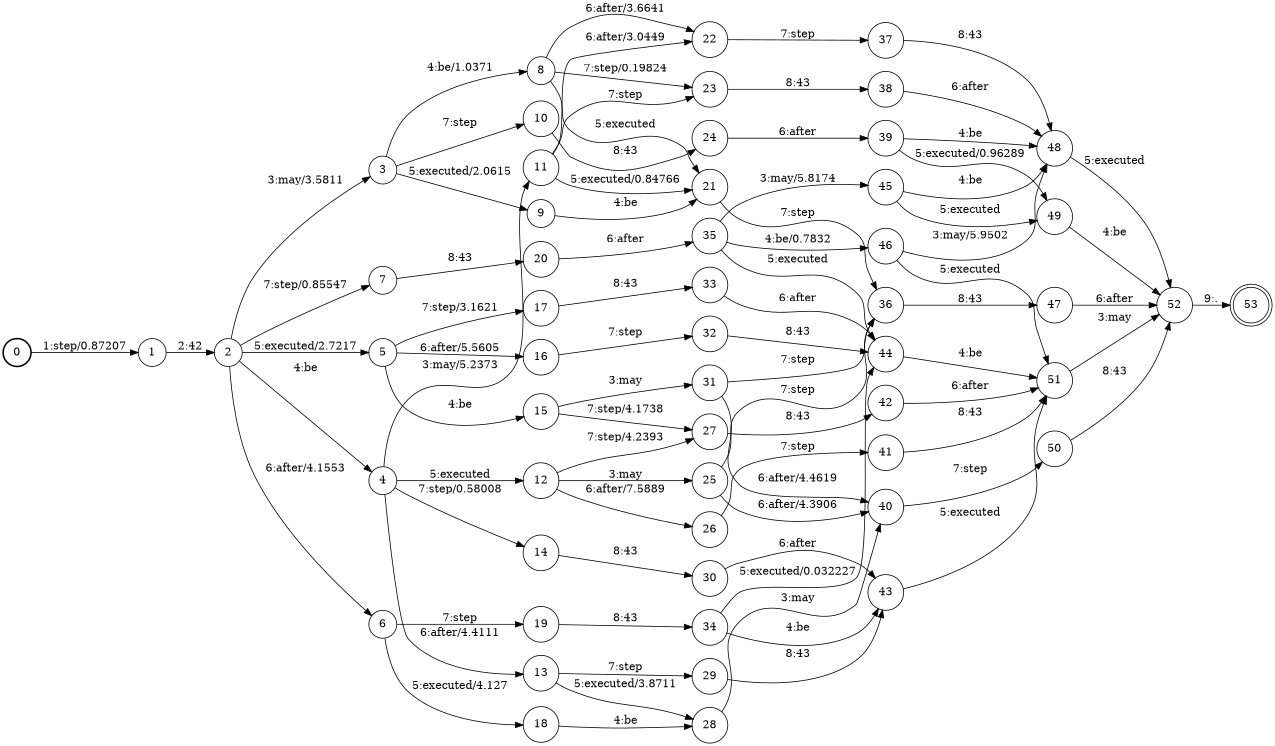 digraph FST {
rankdir = LR;
size = "8.5,11";
label = "";
center = 1;
orientation = Portrait;
ranksep = "0.4";
nodesep = "0.25";
0 [label = "0", shape = circle, style = bold, fontsize = 14]
	0 -> 1 [label = "1:step/0.87207", fontsize = 14];
1 [label = "1", shape = circle, style = solid, fontsize = 14]
	1 -> 2 [label = "2:42", fontsize = 14];
2 [label = "2", shape = circle, style = solid, fontsize = 14]
	2 -> 7 [label = "7:step/0.85547", fontsize = 14];
	2 -> 3 [label = "3:may/3.5811", fontsize = 14];
	2 -> 4 [label = "4:be", fontsize = 14];
	2 -> 5 [label = "5:executed/2.7217", fontsize = 14];
	2 -> 6 [label = "6:after/4.1553", fontsize = 14];
3 [label = "3", shape = circle, style = solid, fontsize = 14]
	3 -> 10 [label = "7:step", fontsize = 14];
	3 -> 8 [label = "4:be/1.0371", fontsize = 14];
	3 -> 9 [label = "5:executed/2.0615", fontsize = 14];
4 [label = "4", shape = circle, style = solid, fontsize = 14]
	4 -> 14 [label = "7:step/0.58008", fontsize = 14];
	4 -> 11 [label = "3:may/5.2373", fontsize = 14];
	4 -> 12 [label = "5:executed", fontsize = 14];
	4 -> 13 [label = "6:after/4.4111", fontsize = 14];
5 [label = "5", shape = circle, style = solid, fontsize = 14]
	5 -> 17 [label = "7:step/3.1621", fontsize = 14];
	5 -> 15 [label = "4:be", fontsize = 14];
	5 -> 16 [label = "6:after/5.5605", fontsize = 14];
6 [label = "6", shape = circle, style = solid, fontsize = 14]
	6 -> 19 [label = "7:step", fontsize = 14];
	6 -> 18 [label = "5:executed/4.127", fontsize = 14];
7 [label = "7", shape = circle, style = solid, fontsize = 14]
	7 -> 20 [label = "8:43", fontsize = 14];
8 [label = "8", shape = circle, style = solid, fontsize = 14]
	8 -> 23 [label = "7:step/0.19824", fontsize = 14];
	8 -> 21 [label = "5:executed", fontsize = 14];
	8 -> 22 [label = "6:after/3.6641", fontsize = 14];
9 [label = "9", shape = circle, style = solid, fontsize = 14]
	9 -> 21 [label = "4:be", fontsize = 14];
10 [label = "10", shape = circle, style = solid, fontsize = 14]
	10 -> 24 [label = "8:43", fontsize = 14];
11 [label = "11", shape = circle, style = solid, fontsize = 14]
	11 -> 23 [label = "7:step", fontsize = 14];
	11 -> 21 [label = "5:executed/0.84766", fontsize = 14];
	11 -> 22 [label = "6:after/3.0449", fontsize = 14];
12 [label = "12", shape = circle, style = solid, fontsize = 14]
	12 -> 27 [label = "7:step/4.2393", fontsize = 14];
	12 -> 25 [label = "3:may", fontsize = 14];
	12 -> 26 [label = "6:after/7.5889", fontsize = 14];
13 [label = "13", shape = circle, style = solid, fontsize = 14]
	13 -> 29 [label = "7:step", fontsize = 14];
	13 -> 28 [label = "5:executed/3.8711", fontsize = 14];
14 [label = "14", shape = circle, style = solid, fontsize = 14]
	14 -> 30 [label = "8:43", fontsize = 14];
15 [label = "15", shape = circle, style = solid, fontsize = 14]
	15 -> 27 [label = "7:step/4.1738", fontsize = 14];
	15 -> 31 [label = "3:may", fontsize = 14];
16 [label = "16", shape = circle, style = solid, fontsize = 14]
	16 -> 32 [label = "7:step", fontsize = 14];
17 [label = "17", shape = circle, style = solid, fontsize = 14]
	17 -> 33 [label = "8:43", fontsize = 14];
18 [label = "18", shape = circle, style = solid, fontsize = 14]
	18 -> 28 [label = "4:be", fontsize = 14];
19 [label = "19", shape = circle, style = solid, fontsize = 14]
	19 -> 34 [label = "8:43", fontsize = 14];
20 [label = "20", shape = circle, style = solid, fontsize = 14]
	20 -> 35 [label = "6:after", fontsize = 14];
21 [label = "21", shape = circle, style = solid, fontsize = 14]
	21 -> 36 [label = "7:step", fontsize = 14];
22 [label = "22", shape = circle, style = solid, fontsize = 14]
	22 -> 37 [label = "7:step", fontsize = 14];
23 [label = "23", shape = circle, style = solid, fontsize = 14]
	23 -> 38 [label = "8:43", fontsize = 14];
24 [label = "24", shape = circle, style = solid, fontsize = 14]
	24 -> 39 [label = "6:after", fontsize = 14];
25 [label = "25", shape = circle, style = solid, fontsize = 14]
	25 -> 36 [label = "7:step", fontsize = 14];
	25 -> 40 [label = "6:after/4.3906", fontsize = 14];
26 [label = "26", shape = circle, style = solid, fontsize = 14]
	26 -> 41 [label = "7:step", fontsize = 14];
27 [label = "27", shape = circle, style = solid, fontsize = 14]
	27 -> 42 [label = "8:43", fontsize = 14];
28 [label = "28", shape = circle, style = solid, fontsize = 14]
	28 -> 40 [label = "3:may", fontsize = 14];
29 [label = "29", shape = circle, style = solid, fontsize = 14]
	29 -> 43 [label = "8:43", fontsize = 14];
30 [label = "30", shape = circle, style = solid, fontsize = 14]
	30 -> 43 [label = "6:after", fontsize = 14];
31 [label = "31", shape = circle, style = solid, fontsize = 14]
	31 -> 36 [label = "7:step", fontsize = 14];
	31 -> 40 [label = "6:after/4.4619", fontsize = 14];
32 [label = "32", shape = circle, style = solid, fontsize = 14]
	32 -> 44 [label = "8:43", fontsize = 14];
33 [label = "33", shape = circle, style = solid, fontsize = 14]
	33 -> 44 [label = "6:after", fontsize = 14];
34 [label = "34", shape = circle, style = solid, fontsize = 14]
	34 -> 43 [label = "4:be", fontsize = 14];
	34 -> 44 [label = "5:executed/0.032227", fontsize = 14];
35 [label = "35", shape = circle, style = solid, fontsize = 14]
	35 -> 45 [label = "3:may/5.8174", fontsize = 14];
	35 -> 46 [label = "4:be/0.7832", fontsize = 14];
	35 -> 44 [label = "5:executed", fontsize = 14];
36 [label = "36", shape = circle, style = solid, fontsize = 14]
	36 -> 47 [label = "8:43", fontsize = 14];
37 [label = "37", shape = circle, style = solid, fontsize = 14]
	37 -> 48 [label = "8:43", fontsize = 14];
38 [label = "38", shape = circle, style = solid, fontsize = 14]
	38 -> 48 [label = "6:after", fontsize = 14];
39 [label = "39", shape = circle, style = solid, fontsize = 14]
	39 -> 48 [label = "4:be", fontsize = 14];
	39 -> 49 [label = "5:executed/0.96289", fontsize = 14];
40 [label = "40", shape = circle, style = solid, fontsize = 14]
	40 -> 50 [label = "7:step", fontsize = 14];
41 [label = "41", shape = circle, style = solid, fontsize = 14]
	41 -> 51 [label = "8:43", fontsize = 14];
42 [label = "42", shape = circle, style = solid, fontsize = 14]
	42 -> 51 [label = "6:after", fontsize = 14];
43 [label = "43", shape = circle, style = solid, fontsize = 14]
	43 -> 51 [label = "5:executed", fontsize = 14];
44 [label = "44", shape = circle, style = solid, fontsize = 14]
	44 -> 51 [label = "4:be", fontsize = 14];
45 [label = "45", shape = circle, style = solid, fontsize = 14]
	45 -> 48 [label = "4:be", fontsize = 14];
	45 -> 49 [label = "5:executed", fontsize = 14];
46 [label = "46", shape = circle, style = solid, fontsize = 14]
	46 -> 48 [label = "3:may/5.9502", fontsize = 14];
	46 -> 51 [label = "5:executed", fontsize = 14];
47 [label = "47", shape = circle, style = solid, fontsize = 14]
	47 -> 52 [label = "6:after", fontsize = 14];
48 [label = "48", shape = circle, style = solid, fontsize = 14]
	48 -> 52 [label = "5:executed", fontsize = 14];
49 [label = "49", shape = circle, style = solid, fontsize = 14]
	49 -> 52 [label = "4:be", fontsize = 14];
50 [label = "50", shape = circle, style = solid, fontsize = 14]
	50 -> 52 [label = "8:43", fontsize = 14];
51 [label = "51", shape = circle, style = solid, fontsize = 14]
	51 -> 52 [label = "3:may", fontsize = 14];
52 [label = "52", shape = circle, style = solid, fontsize = 14]
	52 -> 53 [label = "9:.", fontsize = 14];
53 [label = "53", shape = doublecircle, style = solid, fontsize = 14]
}
